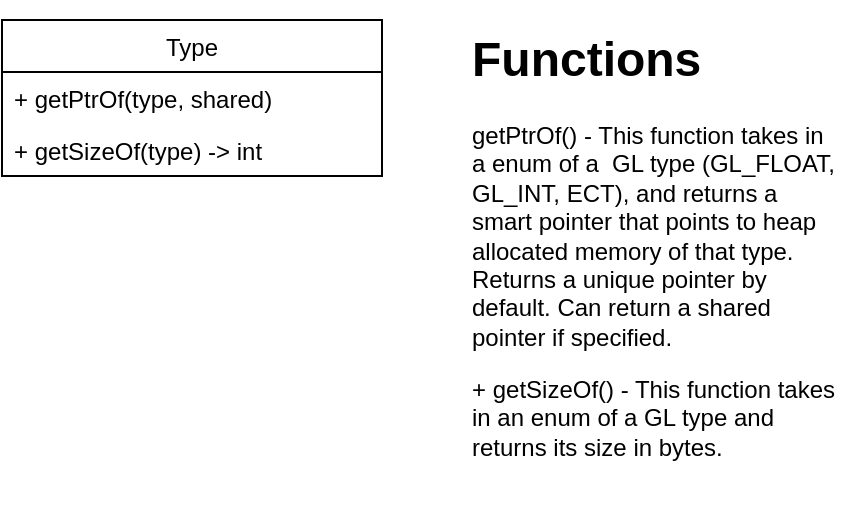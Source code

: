 <mxfile version="14.6.13" type="device"><diagram id="3L4m_UoiAumIWYK5kTYs" name="Page-1"><mxGraphModel dx="1086" dy="966" grid="1" gridSize="10" guides="1" tooltips="1" connect="1" arrows="1" fold="1" page="1" pageScale="1" pageWidth="850" pageHeight="1100" math="0" shadow="0"><root><mxCell id="0"/><mxCell id="1" parent="0"/><mxCell id="Fee8YnIB5FEg1xdp9yid-1" value="Type" style="swimlane;fontStyle=0;childLayout=stackLayout;horizontal=1;startSize=26;fillColor=none;horizontalStack=0;resizeParent=1;resizeParentMax=0;resizeLast=0;collapsible=1;marginBottom=0;" parent="1" vertex="1"><mxGeometry x="290" y="120" width="190" height="78" as="geometry"/></mxCell><mxCell id="Fee8YnIB5FEg1xdp9yid-2" value="+ getPtrOf(type, shared)" style="text;strokeColor=none;fillColor=none;align=left;verticalAlign=top;spacingLeft=4;spacingRight=4;overflow=hidden;rotatable=0;points=[[0,0.5],[1,0.5]];portConstraint=eastwest;" parent="Fee8YnIB5FEg1xdp9yid-1" vertex="1"><mxGeometry y="26" width="190" height="26" as="geometry"/></mxCell><mxCell id="Fee8YnIB5FEg1xdp9yid-5" value="+ getSizeOf(type) -&gt; int" style="text;strokeColor=none;fillColor=none;align=left;verticalAlign=top;spacingLeft=4;spacingRight=4;overflow=hidden;rotatable=0;points=[[0,0.5],[1,0.5]];portConstraint=eastwest;" parent="Fee8YnIB5FEg1xdp9yid-1" vertex="1"><mxGeometry y="52" width="190" height="26" as="geometry"/></mxCell><mxCell id="Fee8YnIB5FEg1xdp9yid-6" value="&lt;h1&gt;Functions&lt;/h1&gt;&lt;p&gt;getPtrOf() - This function takes in a enum of a&amp;nbsp; GL type (GL_FLOAT, GL_INT, ECT), and returns a smart pointer that points to heap allocated memory of that type. Returns a unique pointer by default. Can return a shared pointer if specified.&lt;/p&gt;&lt;p&gt;+ getSizeOf() - This function takes in an enum of a GL type and returns its size in bytes.&lt;/p&gt;" style="text;html=1;strokeColor=none;fillColor=none;spacing=5;spacingTop=-20;whiteSpace=wrap;overflow=hidden;rounded=0;" parent="1" vertex="1"><mxGeometry x="520" y="120" width="190" height="250" as="geometry"/></mxCell></root></mxGraphModel></diagram></mxfile>